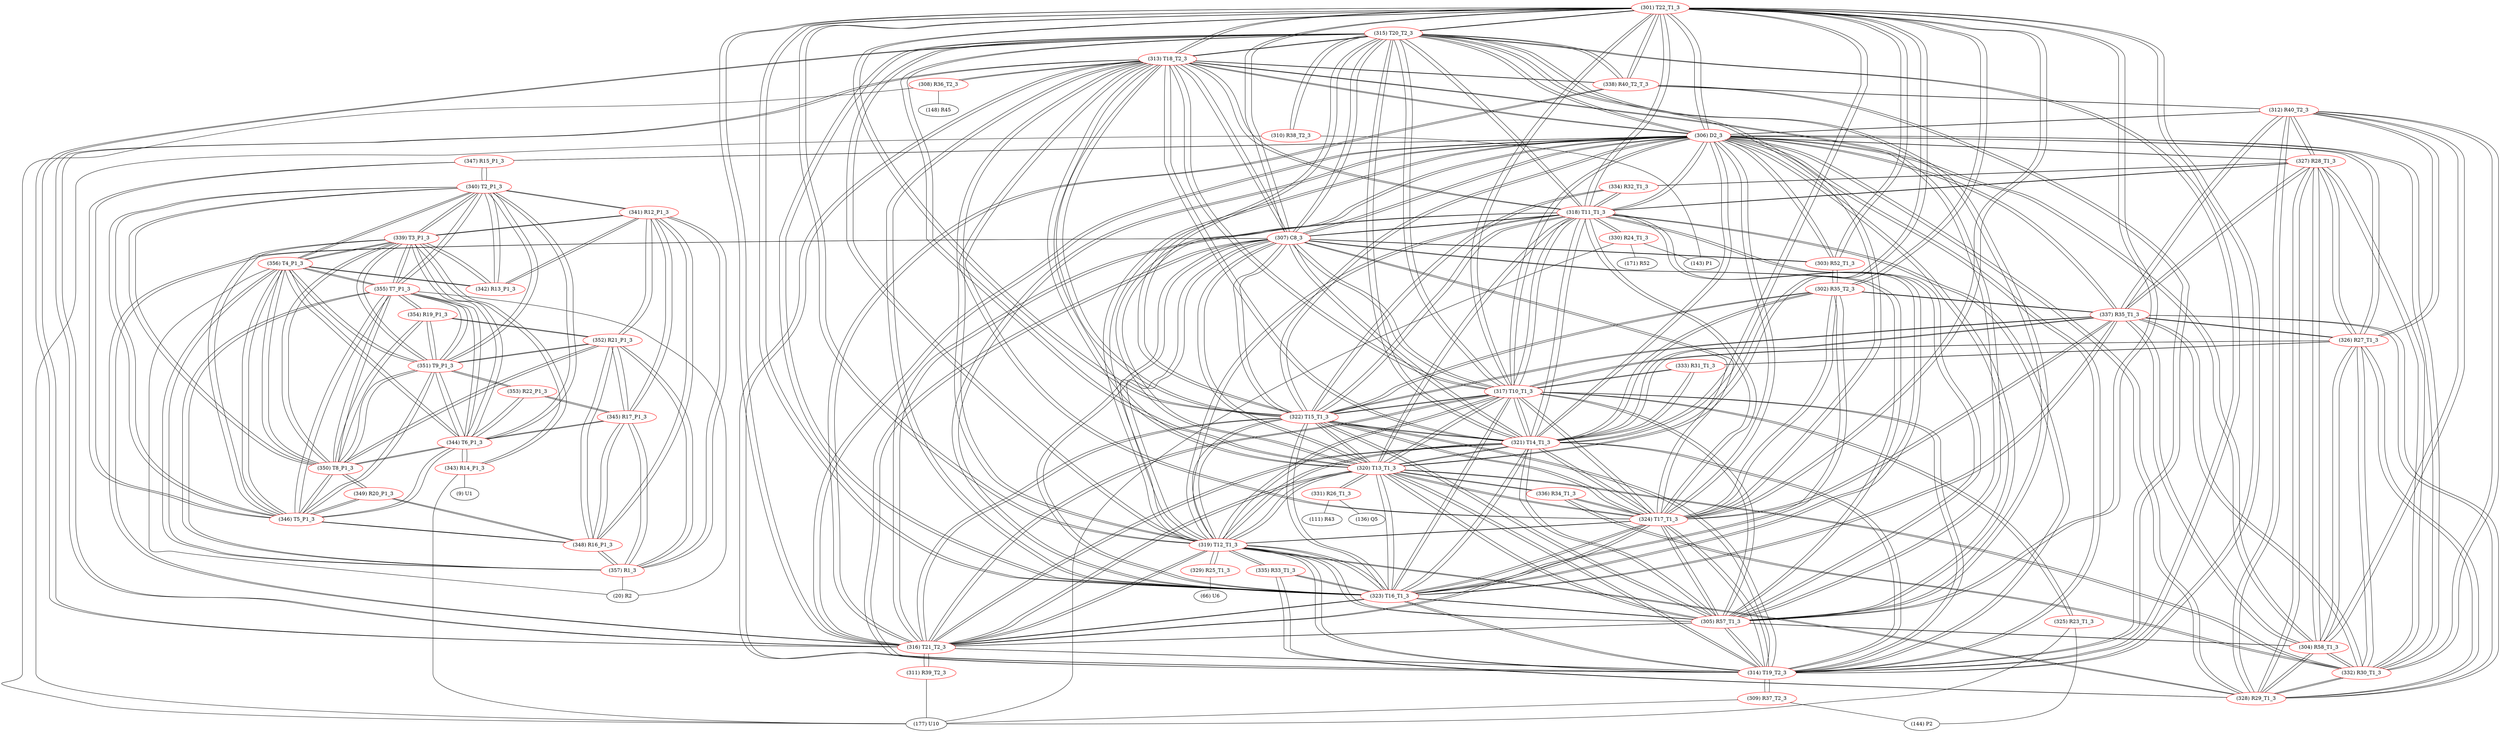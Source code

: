 graph {
	301 [label="(301) T22_T1_3" color=red]
	315 [label="(315) T20_T2_3"]
	313 [label="(313) T18_T2_3"]
	314 [label="(314) T19_T2_3"]
	316 [label="(316) T21_T2_3"]
	305 [label="(305) R57_T1_3"]
	306 [label="(306) D2_3"]
	318 [label="(318) T11_T1_3"]
	323 [label="(323) T16_T1_3"]
	324 [label="(324) T17_T1_3"]
	317 [label="(317) T10_T1_3"]
	319 [label="(319) T12_T1_3"]
	320 [label="(320) T13_T1_3"]
	321 [label="(321) T14_T1_3"]
	322 [label="(322) T15_T1_3"]
	307 [label="(307) C8_3"]
	338 [label="(338) R40_T2_T_3"]
	303 [label="(303) R52_T1_3"]
	302 [label="(302) R35_T2_3"]
	302 [label="(302) R35_T2_3" color=red]
	323 [label="(323) T16_T1_3"]
	322 [label="(322) T15_T1_3"]
	337 [label="(337) R35_T1_3"]
	321 [label="(321) T14_T1_3"]
	324 [label="(324) T17_T1_3"]
	303 [label="(303) R52_T1_3"]
	301 [label="(301) T22_T1_3"]
	303 [label="(303) R52_T1_3" color=red]
	306 [label="(306) D2_3"]
	307 [label="(307) C8_3"]
	302 [label="(302) R35_T2_3"]
	301 [label="(301) T22_T1_3"]
	304 [label="(304) R58_T1_3" color=red]
	305 [label="(305) R57_T1_3"]
	306 [label="(306) D2_3"]
	328 [label="(328) R29_T1_3"]
	337 [label="(337) R35_T1_3"]
	312 [label="(312) R40_T2_3"]
	332 [label="(332) R30_T1_3"]
	326 [label="(326) R27_T1_3"]
	327 [label="(327) R28_T1_3"]
	305 [label="(305) R57_T1_3" color=red]
	315 [label="(315) T20_T2_3"]
	313 [label="(313) T18_T2_3"]
	314 [label="(314) T19_T2_3"]
	316 [label="(316) T21_T2_3"]
	301 [label="(301) T22_T1_3"]
	306 [label="(306) D2_3"]
	318 [label="(318) T11_T1_3"]
	323 [label="(323) T16_T1_3"]
	324 [label="(324) T17_T1_3"]
	317 [label="(317) T10_T1_3"]
	319 [label="(319) T12_T1_3"]
	320 [label="(320) T13_T1_3"]
	321 [label="(321) T14_T1_3"]
	322 [label="(322) T15_T1_3"]
	307 [label="(307) C8_3"]
	304 [label="(304) R58_T1_3"]
	306 [label="(306) D2_3" color=red]
	315 [label="(315) T20_T2_3"]
	313 [label="(313) T18_T2_3"]
	314 [label="(314) T19_T2_3"]
	316 [label="(316) T21_T2_3"]
	305 [label="(305) R57_T1_3"]
	301 [label="(301) T22_T1_3"]
	318 [label="(318) T11_T1_3"]
	323 [label="(323) T16_T1_3"]
	324 [label="(324) T17_T1_3"]
	317 [label="(317) T10_T1_3"]
	319 [label="(319) T12_T1_3"]
	320 [label="(320) T13_T1_3"]
	321 [label="(321) T14_T1_3"]
	322 [label="(322) T15_T1_3"]
	307 [label="(307) C8_3"]
	303 [label="(303) R52_T1_3"]
	304 [label="(304) R58_T1_3"]
	328 [label="(328) R29_T1_3"]
	337 [label="(337) R35_T1_3"]
	312 [label="(312) R40_T2_3"]
	332 [label="(332) R30_T1_3"]
	326 [label="(326) R27_T1_3"]
	327 [label="(327) R28_T1_3"]
	347 [label="(347) R15_P1_3"]
	307 [label="(307) C8_3" color=red]
	315 [label="(315) T20_T2_3"]
	313 [label="(313) T18_T2_3"]
	314 [label="(314) T19_T2_3"]
	316 [label="(316) T21_T2_3"]
	305 [label="(305) R57_T1_3"]
	301 [label="(301) T22_T1_3"]
	306 [label="(306) D2_3"]
	318 [label="(318) T11_T1_3"]
	323 [label="(323) T16_T1_3"]
	324 [label="(324) T17_T1_3"]
	317 [label="(317) T10_T1_3"]
	319 [label="(319) T12_T1_3"]
	320 [label="(320) T13_T1_3"]
	321 [label="(321) T14_T1_3"]
	322 [label="(322) T15_T1_3"]
	303 [label="(303) R52_T1_3"]
	308 [label="(308) R36_T2_3" color=red]
	148 [label="(148) R45"]
	177 [label="(177) U10"]
	313 [label="(313) T18_T2_3"]
	309 [label="(309) R37_T2_3" color=red]
	144 [label="(144) P2"]
	177 [label="(177) U10"]
	314 [label="(314) T19_T2_3"]
	310 [label="(310) R38_T2_3" color=red]
	177 [label="(177) U10"]
	143 [label="(143) P1"]
	315 [label="(315) T20_T2_3"]
	311 [label="(311) R39_T2_3" color=red]
	177 [label="(177) U10"]
	316 [label="(316) T21_T2_3"]
	312 [label="(312) R40_T2_3" color=red]
	328 [label="(328) R29_T1_3"]
	337 [label="(337) R35_T1_3"]
	332 [label="(332) R30_T1_3"]
	306 [label="(306) D2_3"]
	304 [label="(304) R58_T1_3"]
	326 [label="(326) R27_T1_3"]
	327 [label="(327) R28_T1_3"]
	338 [label="(338) R40_T2_T_3"]
	313 [label="(313) T18_T2_3" color=red]
	315 [label="(315) T20_T2_3"]
	314 [label="(314) T19_T2_3"]
	316 [label="(316) T21_T2_3"]
	305 [label="(305) R57_T1_3"]
	301 [label="(301) T22_T1_3"]
	306 [label="(306) D2_3"]
	318 [label="(318) T11_T1_3"]
	323 [label="(323) T16_T1_3"]
	324 [label="(324) T17_T1_3"]
	317 [label="(317) T10_T1_3"]
	319 [label="(319) T12_T1_3"]
	320 [label="(320) T13_T1_3"]
	321 [label="(321) T14_T1_3"]
	322 [label="(322) T15_T1_3"]
	307 [label="(307) C8_3"]
	338 [label="(338) R40_T2_T_3"]
	308 [label="(308) R36_T2_3"]
	314 [label="(314) T19_T2_3" color=red]
	315 [label="(315) T20_T2_3"]
	313 [label="(313) T18_T2_3"]
	316 [label="(316) T21_T2_3"]
	305 [label="(305) R57_T1_3"]
	301 [label="(301) T22_T1_3"]
	306 [label="(306) D2_3"]
	318 [label="(318) T11_T1_3"]
	323 [label="(323) T16_T1_3"]
	324 [label="(324) T17_T1_3"]
	317 [label="(317) T10_T1_3"]
	319 [label="(319) T12_T1_3"]
	320 [label="(320) T13_T1_3"]
	321 [label="(321) T14_T1_3"]
	322 [label="(322) T15_T1_3"]
	307 [label="(307) C8_3"]
	338 [label="(338) R40_T2_T_3"]
	309 [label="(309) R37_T2_3"]
	315 [label="(315) T20_T2_3" color=red]
	313 [label="(313) T18_T2_3"]
	314 [label="(314) T19_T2_3"]
	316 [label="(316) T21_T2_3"]
	305 [label="(305) R57_T1_3"]
	301 [label="(301) T22_T1_3"]
	306 [label="(306) D2_3"]
	318 [label="(318) T11_T1_3"]
	323 [label="(323) T16_T1_3"]
	324 [label="(324) T17_T1_3"]
	317 [label="(317) T10_T1_3"]
	319 [label="(319) T12_T1_3"]
	320 [label="(320) T13_T1_3"]
	321 [label="(321) T14_T1_3"]
	322 [label="(322) T15_T1_3"]
	307 [label="(307) C8_3"]
	338 [label="(338) R40_T2_T_3"]
	310 [label="(310) R38_T2_3"]
	316 [label="(316) T21_T2_3" color=red]
	315 [label="(315) T20_T2_3"]
	313 [label="(313) T18_T2_3"]
	314 [label="(314) T19_T2_3"]
	305 [label="(305) R57_T1_3"]
	301 [label="(301) T22_T1_3"]
	306 [label="(306) D2_3"]
	318 [label="(318) T11_T1_3"]
	323 [label="(323) T16_T1_3"]
	324 [label="(324) T17_T1_3"]
	317 [label="(317) T10_T1_3"]
	319 [label="(319) T12_T1_3"]
	320 [label="(320) T13_T1_3"]
	321 [label="(321) T14_T1_3"]
	322 [label="(322) T15_T1_3"]
	307 [label="(307) C8_3"]
	338 [label="(338) R40_T2_T_3"]
	311 [label="(311) R39_T2_3"]
	317 [label="(317) T10_T1_3" color=red]
	315 [label="(315) T20_T2_3"]
	313 [label="(313) T18_T2_3"]
	314 [label="(314) T19_T2_3"]
	316 [label="(316) T21_T2_3"]
	305 [label="(305) R57_T1_3"]
	301 [label="(301) T22_T1_3"]
	306 [label="(306) D2_3"]
	318 [label="(318) T11_T1_3"]
	323 [label="(323) T16_T1_3"]
	324 [label="(324) T17_T1_3"]
	319 [label="(319) T12_T1_3"]
	320 [label="(320) T13_T1_3"]
	321 [label="(321) T14_T1_3"]
	322 [label="(322) T15_T1_3"]
	307 [label="(307) C8_3"]
	325 [label="(325) R23_T1_3"]
	333 [label="(333) R31_T1_3"]
	326 [label="(326) R27_T1_3"]
	318 [label="(318) T11_T1_3" color=red]
	315 [label="(315) T20_T2_3"]
	313 [label="(313) T18_T2_3"]
	314 [label="(314) T19_T2_3"]
	316 [label="(316) T21_T2_3"]
	305 [label="(305) R57_T1_3"]
	301 [label="(301) T22_T1_3"]
	306 [label="(306) D2_3"]
	323 [label="(323) T16_T1_3"]
	324 [label="(324) T17_T1_3"]
	317 [label="(317) T10_T1_3"]
	319 [label="(319) T12_T1_3"]
	320 [label="(320) T13_T1_3"]
	321 [label="(321) T14_T1_3"]
	322 [label="(322) T15_T1_3"]
	307 [label="(307) C8_3"]
	330 [label="(330) R24_T1_3"]
	334 [label="(334) R32_T1_3"]
	327 [label="(327) R28_T1_3"]
	319 [label="(319) T12_T1_3" color=red]
	315 [label="(315) T20_T2_3"]
	313 [label="(313) T18_T2_3"]
	314 [label="(314) T19_T2_3"]
	316 [label="(316) T21_T2_3"]
	305 [label="(305) R57_T1_3"]
	301 [label="(301) T22_T1_3"]
	306 [label="(306) D2_3"]
	318 [label="(318) T11_T1_3"]
	323 [label="(323) T16_T1_3"]
	324 [label="(324) T17_T1_3"]
	317 [label="(317) T10_T1_3"]
	320 [label="(320) T13_T1_3"]
	321 [label="(321) T14_T1_3"]
	322 [label="(322) T15_T1_3"]
	307 [label="(307) C8_3"]
	335 [label="(335) R33_T1_3"]
	328 [label="(328) R29_T1_3"]
	329 [label="(329) R25_T1_3"]
	320 [label="(320) T13_T1_3" color=red]
	315 [label="(315) T20_T2_3"]
	313 [label="(313) T18_T2_3"]
	314 [label="(314) T19_T2_3"]
	316 [label="(316) T21_T2_3"]
	305 [label="(305) R57_T1_3"]
	301 [label="(301) T22_T1_3"]
	306 [label="(306) D2_3"]
	318 [label="(318) T11_T1_3"]
	323 [label="(323) T16_T1_3"]
	324 [label="(324) T17_T1_3"]
	317 [label="(317) T10_T1_3"]
	319 [label="(319) T12_T1_3"]
	321 [label="(321) T14_T1_3"]
	322 [label="(322) T15_T1_3"]
	307 [label="(307) C8_3"]
	332 [label="(332) R30_T1_3"]
	336 [label="(336) R34_T1_3"]
	331 [label="(331) R26_T1_3"]
	321 [label="(321) T14_T1_3" color=red]
	315 [label="(315) T20_T2_3"]
	313 [label="(313) T18_T2_3"]
	314 [label="(314) T19_T2_3"]
	316 [label="(316) T21_T2_3"]
	305 [label="(305) R57_T1_3"]
	301 [label="(301) T22_T1_3"]
	306 [label="(306) D2_3"]
	318 [label="(318) T11_T1_3"]
	323 [label="(323) T16_T1_3"]
	324 [label="(324) T17_T1_3"]
	317 [label="(317) T10_T1_3"]
	319 [label="(319) T12_T1_3"]
	320 [label="(320) T13_T1_3"]
	322 [label="(322) T15_T1_3"]
	307 [label="(307) C8_3"]
	337 [label="(337) R35_T1_3"]
	302 [label="(302) R35_T2_3"]
	333 [label="(333) R31_T1_3"]
	322 [label="(322) T15_T1_3" color=red]
	315 [label="(315) T20_T2_3"]
	313 [label="(313) T18_T2_3"]
	314 [label="(314) T19_T2_3"]
	316 [label="(316) T21_T2_3"]
	305 [label="(305) R57_T1_3"]
	301 [label="(301) T22_T1_3"]
	306 [label="(306) D2_3"]
	318 [label="(318) T11_T1_3"]
	323 [label="(323) T16_T1_3"]
	324 [label="(324) T17_T1_3"]
	317 [label="(317) T10_T1_3"]
	319 [label="(319) T12_T1_3"]
	320 [label="(320) T13_T1_3"]
	321 [label="(321) T14_T1_3"]
	307 [label="(307) C8_3"]
	337 [label="(337) R35_T1_3"]
	302 [label="(302) R35_T2_3"]
	334 [label="(334) R32_T1_3"]
	323 [label="(323) T16_T1_3" color=red]
	315 [label="(315) T20_T2_3"]
	313 [label="(313) T18_T2_3"]
	314 [label="(314) T19_T2_3"]
	316 [label="(316) T21_T2_3"]
	305 [label="(305) R57_T1_3"]
	301 [label="(301) T22_T1_3"]
	306 [label="(306) D2_3"]
	318 [label="(318) T11_T1_3"]
	324 [label="(324) T17_T1_3"]
	317 [label="(317) T10_T1_3"]
	319 [label="(319) T12_T1_3"]
	320 [label="(320) T13_T1_3"]
	321 [label="(321) T14_T1_3"]
	322 [label="(322) T15_T1_3"]
	307 [label="(307) C8_3"]
	337 [label="(337) R35_T1_3"]
	302 [label="(302) R35_T2_3"]
	335 [label="(335) R33_T1_3"]
	324 [label="(324) T17_T1_3" color=red]
	315 [label="(315) T20_T2_3"]
	313 [label="(313) T18_T2_3"]
	314 [label="(314) T19_T2_3"]
	316 [label="(316) T21_T2_3"]
	305 [label="(305) R57_T1_3"]
	301 [label="(301) T22_T1_3"]
	306 [label="(306) D2_3"]
	318 [label="(318) T11_T1_3"]
	323 [label="(323) T16_T1_3"]
	317 [label="(317) T10_T1_3"]
	319 [label="(319) T12_T1_3"]
	320 [label="(320) T13_T1_3"]
	321 [label="(321) T14_T1_3"]
	322 [label="(322) T15_T1_3"]
	307 [label="(307) C8_3"]
	337 [label="(337) R35_T1_3"]
	302 [label="(302) R35_T2_3"]
	336 [label="(336) R34_T1_3"]
	325 [label="(325) R23_T1_3" color=red]
	177 [label="(177) U10"]
	144 [label="(144) P2"]
	317 [label="(317) T10_T1_3"]
	326 [label="(326) R27_T1_3" color=red]
	328 [label="(328) R29_T1_3"]
	337 [label="(337) R35_T1_3"]
	312 [label="(312) R40_T2_3"]
	332 [label="(332) R30_T1_3"]
	306 [label="(306) D2_3"]
	304 [label="(304) R58_T1_3"]
	327 [label="(327) R28_T1_3"]
	317 [label="(317) T10_T1_3"]
	333 [label="(333) R31_T1_3"]
	327 [label="(327) R28_T1_3" color=red]
	328 [label="(328) R29_T1_3"]
	337 [label="(337) R35_T1_3"]
	312 [label="(312) R40_T2_3"]
	332 [label="(332) R30_T1_3"]
	306 [label="(306) D2_3"]
	304 [label="(304) R58_T1_3"]
	326 [label="(326) R27_T1_3"]
	334 [label="(334) R32_T1_3"]
	318 [label="(318) T11_T1_3"]
	328 [label="(328) R29_T1_3" color=red]
	337 [label="(337) R35_T1_3"]
	312 [label="(312) R40_T2_3"]
	332 [label="(332) R30_T1_3"]
	306 [label="(306) D2_3"]
	304 [label="(304) R58_T1_3"]
	326 [label="(326) R27_T1_3"]
	327 [label="(327) R28_T1_3"]
	335 [label="(335) R33_T1_3"]
	319 [label="(319) T12_T1_3"]
	329 [label="(329) R25_T1_3" color=red]
	66 [label="(66) U6"]
	319 [label="(319) T12_T1_3"]
	330 [label="(330) R24_T1_3" color=red]
	177 [label="(177) U10"]
	143 [label="(143) P1"]
	171 [label="(171) R52"]
	318 [label="(318) T11_T1_3"]
	331 [label="(331) R26_T1_3" color=red]
	111 [label="(111) R43"]
	136 [label="(136) Q5"]
	320 [label="(320) T13_T1_3"]
	332 [label="(332) R30_T1_3" color=red]
	328 [label="(328) R29_T1_3"]
	337 [label="(337) R35_T1_3"]
	312 [label="(312) R40_T2_3"]
	306 [label="(306) D2_3"]
	304 [label="(304) R58_T1_3"]
	326 [label="(326) R27_T1_3"]
	327 [label="(327) R28_T1_3"]
	336 [label="(336) R34_T1_3"]
	320 [label="(320) T13_T1_3"]
	333 [label="(333) R31_T1_3" color=red]
	317 [label="(317) T10_T1_3"]
	326 [label="(326) R27_T1_3"]
	321 [label="(321) T14_T1_3"]
	334 [label="(334) R32_T1_3" color=red]
	322 [label="(322) T15_T1_3"]
	327 [label="(327) R28_T1_3"]
	318 [label="(318) T11_T1_3"]
	335 [label="(335) R33_T1_3" color=red]
	323 [label="(323) T16_T1_3"]
	328 [label="(328) R29_T1_3"]
	319 [label="(319) T12_T1_3"]
	336 [label="(336) R34_T1_3" color=red]
	324 [label="(324) T17_T1_3"]
	332 [label="(332) R30_T1_3"]
	320 [label="(320) T13_T1_3"]
	337 [label="(337) R35_T1_3" color=red]
	328 [label="(328) R29_T1_3"]
	312 [label="(312) R40_T2_3"]
	332 [label="(332) R30_T1_3"]
	306 [label="(306) D2_3"]
	304 [label="(304) R58_T1_3"]
	326 [label="(326) R27_T1_3"]
	327 [label="(327) R28_T1_3"]
	323 [label="(323) T16_T1_3"]
	322 [label="(322) T15_T1_3"]
	321 [label="(321) T14_T1_3"]
	324 [label="(324) T17_T1_3"]
	302 [label="(302) R35_T2_3"]
	338 [label="(338) R40_T2_T_3" color=red]
	301 [label="(301) T22_T1_3"]
	314 [label="(314) T19_T2_3"]
	313 [label="(313) T18_T2_3"]
	316 [label="(316) T21_T2_3"]
	315 [label="(315) T20_T2_3"]
	312 [label="(312) R40_T2_3"]
	339 [label="(339) T3_P1_3" color=red]
	356 [label="(356) T4_P1_3"]
	355 [label="(355) T7_P1_3"]
	346 [label="(346) T5_P1_3"]
	351 [label="(351) T9_P1_3"]
	350 [label="(350) T8_P1_3"]
	344 [label="(344) T6_P1_3"]
	340 [label="(340) T2_P1_3"]
	343 [label="(343) R14_P1_3"]
	342 [label="(342) R13_P1_3"]
	341 [label="(341) R12_P1_3"]
	340 [label="(340) T2_P1_3" color=red]
	339 [label="(339) T3_P1_3"]
	356 [label="(356) T4_P1_3"]
	355 [label="(355) T7_P1_3"]
	346 [label="(346) T5_P1_3"]
	351 [label="(351) T9_P1_3"]
	350 [label="(350) T8_P1_3"]
	344 [label="(344) T6_P1_3"]
	342 [label="(342) R13_P1_3"]
	341 [label="(341) R12_P1_3"]
	347 [label="(347) R15_P1_3"]
	341 [label="(341) R12_P1_3" color=red]
	352 [label="(352) R21_P1_3"]
	348 [label="(348) R16_P1_3"]
	345 [label="(345) R17_P1_3"]
	357 [label="(357) R1_3"]
	342 [label="(342) R13_P1_3"]
	339 [label="(339) T3_P1_3"]
	340 [label="(340) T2_P1_3"]
	342 [label="(342) R13_P1_3" color=red]
	356 [label="(356) T4_P1_3"]
	339 [label="(339) T3_P1_3"]
	341 [label="(341) R12_P1_3"]
	340 [label="(340) T2_P1_3"]
	343 [label="(343) R14_P1_3" color=red]
	9 [label="(9) U1"]
	177 [label="(177) U10"]
	339 [label="(339) T3_P1_3"]
	344 [label="(344) T6_P1_3"]
	344 [label="(344) T6_P1_3" color=red]
	339 [label="(339) T3_P1_3"]
	356 [label="(356) T4_P1_3"]
	355 [label="(355) T7_P1_3"]
	346 [label="(346) T5_P1_3"]
	351 [label="(351) T9_P1_3"]
	350 [label="(350) T8_P1_3"]
	340 [label="(340) T2_P1_3"]
	343 [label="(343) R14_P1_3"]
	353 [label="(353) R22_P1_3"]
	345 [label="(345) R17_P1_3"]
	345 [label="(345) R17_P1_3" color=red]
	352 [label="(352) R21_P1_3"]
	348 [label="(348) R16_P1_3"]
	341 [label="(341) R12_P1_3"]
	357 [label="(357) R1_3"]
	353 [label="(353) R22_P1_3"]
	344 [label="(344) T6_P1_3"]
	346 [label="(346) T5_P1_3" color=red]
	339 [label="(339) T3_P1_3"]
	356 [label="(356) T4_P1_3"]
	355 [label="(355) T7_P1_3"]
	351 [label="(351) T9_P1_3"]
	350 [label="(350) T8_P1_3"]
	344 [label="(344) T6_P1_3"]
	340 [label="(340) T2_P1_3"]
	347 [label="(347) R15_P1_3"]
	348 [label="(348) R16_P1_3"]
	349 [label="(349) R20_P1_3"]
	347 [label="(347) R15_P1_3" color=red]
	306 [label="(306) D2_3"]
	340 [label="(340) T2_P1_3"]
	346 [label="(346) T5_P1_3"]
	348 [label="(348) R16_P1_3" color=red]
	352 [label="(352) R21_P1_3"]
	341 [label="(341) R12_P1_3"]
	345 [label="(345) R17_P1_3"]
	357 [label="(357) R1_3"]
	346 [label="(346) T5_P1_3"]
	349 [label="(349) R20_P1_3"]
	349 [label="(349) R20_P1_3" color=red]
	350 [label="(350) T8_P1_3"]
	348 [label="(348) R16_P1_3"]
	346 [label="(346) T5_P1_3"]
	350 [label="(350) T8_P1_3" color=red]
	339 [label="(339) T3_P1_3"]
	356 [label="(356) T4_P1_3"]
	355 [label="(355) T7_P1_3"]
	346 [label="(346) T5_P1_3"]
	351 [label="(351) T9_P1_3"]
	344 [label="(344) T6_P1_3"]
	340 [label="(340) T2_P1_3"]
	352 [label="(352) R21_P1_3"]
	354 [label="(354) R19_P1_3"]
	349 [label="(349) R20_P1_3"]
	351 [label="(351) T9_P1_3" color=red]
	353 [label="(353) R22_P1_3"]
	339 [label="(339) T3_P1_3"]
	356 [label="(356) T4_P1_3"]
	355 [label="(355) T7_P1_3"]
	346 [label="(346) T5_P1_3"]
	350 [label="(350) T8_P1_3"]
	344 [label="(344) T6_P1_3"]
	340 [label="(340) T2_P1_3"]
	352 [label="(352) R21_P1_3"]
	354 [label="(354) R19_P1_3"]
	352 [label="(352) R21_P1_3" color=red]
	348 [label="(348) R16_P1_3"]
	341 [label="(341) R12_P1_3"]
	345 [label="(345) R17_P1_3"]
	357 [label="(357) R1_3"]
	351 [label="(351) T9_P1_3"]
	350 [label="(350) T8_P1_3"]
	354 [label="(354) R19_P1_3"]
	353 [label="(353) R22_P1_3" color=red]
	351 [label="(351) T9_P1_3"]
	344 [label="(344) T6_P1_3"]
	345 [label="(345) R17_P1_3"]
	354 [label="(354) R19_P1_3" color=red]
	351 [label="(351) T9_P1_3"]
	352 [label="(352) R21_P1_3"]
	350 [label="(350) T8_P1_3"]
	355 [label="(355) T7_P1_3"]
	355 [label="(355) T7_P1_3" color=red]
	339 [label="(339) T3_P1_3"]
	356 [label="(356) T4_P1_3"]
	346 [label="(346) T5_P1_3"]
	351 [label="(351) T9_P1_3"]
	350 [label="(350) T8_P1_3"]
	344 [label="(344) T6_P1_3"]
	340 [label="(340) T2_P1_3"]
	357 [label="(357) R1_3"]
	20 [label="(20) R2"]
	354 [label="(354) R19_P1_3"]
	356 [label="(356) T4_P1_3" color=red]
	339 [label="(339) T3_P1_3"]
	355 [label="(355) T7_P1_3"]
	346 [label="(346) T5_P1_3"]
	351 [label="(351) T9_P1_3"]
	350 [label="(350) T8_P1_3"]
	344 [label="(344) T6_P1_3"]
	340 [label="(340) T2_P1_3"]
	342 [label="(342) R13_P1_3"]
	357 [label="(357) R1_3"]
	20 [label="(20) R2"]
	357 [label="(357) R1_3" color=red]
	356 [label="(356) T4_P1_3"]
	355 [label="(355) T7_P1_3"]
	20 [label="(20) R2"]
	352 [label="(352) R21_P1_3"]
	348 [label="(348) R16_P1_3"]
	341 [label="(341) R12_P1_3"]
	345 [label="(345) R17_P1_3"]
	301 -- 315
	301 -- 313
	301 -- 314
	301 -- 316
	301 -- 305
	301 -- 306
	301 -- 318
	301 -- 323
	301 -- 324
	301 -- 317
	301 -- 319
	301 -- 320
	301 -- 321
	301 -- 322
	301 -- 307
	301 -- 338
	301 -- 303
	301 -- 302
	302 -- 323
	302 -- 322
	302 -- 337
	302 -- 321
	302 -- 324
	302 -- 303
	302 -- 301
	303 -- 306
	303 -- 307
	303 -- 302
	303 -- 301
	304 -- 305
	304 -- 306
	304 -- 328
	304 -- 337
	304 -- 312
	304 -- 332
	304 -- 326
	304 -- 327
	305 -- 315
	305 -- 313
	305 -- 314
	305 -- 316
	305 -- 301
	305 -- 306
	305 -- 318
	305 -- 323
	305 -- 324
	305 -- 317
	305 -- 319
	305 -- 320
	305 -- 321
	305 -- 322
	305 -- 307
	305 -- 304
	306 -- 315
	306 -- 313
	306 -- 314
	306 -- 316
	306 -- 305
	306 -- 301
	306 -- 318
	306 -- 323
	306 -- 324
	306 -- 317
	306 -- 319
	306 -- 320
	306 -- 321
	306 -- 322
	306 -- 307
	306 -- 303
	306 -- 304
	306 -- 328
	306 -- 337
	306 -- 312
	306 -- 332
	306 -- 326
	306 -- 327
	306 -- 347
	307 -- 315
	307 -- 313
	307 -- 314
	307 -- 316
	307 -- 305
	307 -- 301
	307 -- 306
	307 -- 318
	307 -- 323
	307 -- 324
	307 -- 317
	307 -- 319
	307 -- 320
	307 -- 321
	307 -- 322
	307 -- 303
	308 -- 148
	308 -- 177
	308 -- 313
	309 -- 144
	309 -- 177
	309 -- 314
	310 -- 177
	310 -- 143
	310 -- 315
	311 -- 177
	311 -- 316
	312 -- 328
	312 -- 337
	312 -- 332
	312 -- 306
	312 -- 304
	312 -- 326
	312 -- 327
	312 -- 338
	313 -- 315
	313 -- 314
	313 -- 316
	313 -- 305
	313 -- 301
	313 -- 306
	313 -- 318
	313 -- 323
	313 -- 324
	313 -- 317
	313 -- 319
	313 -- 320
	313 -- 321
	313 -- 322
	313 -- 307
	313 -- 338
	313 -- 308
	314 -- 315
	314 -- 313
	314 -- 316
	314 -- 305
	314 -- 301
	314 -- 306
	314 -- 318
	314 -- 323
	314 -- 324
	314 -- 317
	314 -- 319
	314 -- 320
	314 -- 321
	314 -- 322
	314 -- 307
	314 -- 338
	314 -- 309
	315 -- 313
	315 -- 314
	315 -- 316
	315 -- 305
	315 -- 301
	315 -- 306
	315 -- 318
	315 -- 323
	315 -- 324
	315 -- 317
	315 -- 319
	315 -- 320
	315 -- 321
	315 -- 322
	315 -- 307
	315 -- 338
	315 -- 310
	316 -- 315
	316 -- 313
	316 -- 314
	316 -- 305
	316 -- 301
	316 -- 306
	316 -- 318
	316 -- 323
	316 -- 324
	316 -- 317
	316 -- 319
	316 -- 320
	316 -- 321
	316 -- 322
	316 -- 307
	316 -- 338
	316 -- 311
	317 -- 315
	317 -- 313
	317 -- 314
	317 -- 316
	317 -- 305
	317 -- 301
	317 -- 306
	317 -- 318
	317 -- 323
	317 -- 324
	317 -- 319
	317 -- 320
	317 -- 321
	317 -- 322
	317 -- 307
	317 -- 325
	317 -- 333
	317 -- 326
	318 -- 315
	318 -- 313
	318 -- 314
	318 -- 316
	318 -- 305
	318 -- 301
	318 -- 306
	318 -- 323
	318 -- 324
	318 -- 317
	318 -- 319
	318 -- 320
	318 -- 321
	318 -- 322
	318 -- 307
	318 -- 330
	318 -- 334
	318 -- 327
	319 -- 315
	319 -- 313
	319 -- 314
	319 -- 316
	319 -- 305
	319 -- 301
	319 -- 306
	319 -- 318
	319 -- 323
	319 -- 324
	319 -- 317
	319 -- 320
	319 -- 321
	319 -- 322
	319 -- 307
	319 -- 335
	319 -- 328
	319 -- 329
	320 -- 315
	320 -- 313
	320 -- 314
	320 -- 316
	320 -- 305
	320 -- 301
	320 -- 306
	320 -- 318
	320 -- 323
	320 -- 324
	320 -- 317
	320 -- 319
	320 -- 321
	320 -- 322
	320 -- 307
	320 -- 332
	320 -- 336
	320 -- 331
	321 -- 315
	321 -- 313
	321 -- 314
	321 -- 316
	321 -- 305
	321 -- 301
	321 -- 306
	321 -- 318
	321 -- 323
	321 -- 324
	321 -- 317
	321 -- 319
	321 -- 320
	321 -- 322
	321 -- 307
	321 -- 337
	321 -- 302
	321 -- 333
	322 -- 315
	322 -- 313
	322 -- 314
	322 -- 316
	322 -- 305
	322 -- 301
	322 -- 306
	322 -- 318
	322 -- 323
	322 -- 324
	322 -- 317
	322 -- 319
	322 -- 320
	322 -- 321
	322 -- 307
	322 -- 337
	322 -- 302
	322 -- 334
	323 -- 315
	323 -- 313
	323 -- 314
	323 -- 316
	323 -- 305
	323 -- 301
	323 -- 306
	323 -- 318
	323 -- 324
	323 -- 317
	323 -- 319
	323 -- 320
	323 -- 321
	323 -- 322
	323 -- 307
	323 -- 337
	323 -- 302
	323 -- 335
	324 -- 315
	324 -- 313
	324 -- 314
	324 -- 316
	324 -- 305
	324 -- 301
	324 -- 306
	324 -- 318
	324 -- 323
	324 -- 317
	324 -- 319
	324 -- 320
	324 -- 321
	324 -- 322
	324 -- 307
	324 -- 337
	324 -- 302
	324 -- 336
	325 -- 177
	325 -- 144
	325 -- 317
	326 -- 328
	326 -- 337
	326 -- 312
	326 -- 332
	326 -- 306
	326 -- 304
	326 -- 327
	326 -- 317
	326 -- 333
	327 -- 328
	327 -- 337
	327 -- 312
	327 -- 332
	327 -- 306
	327 -- 304
	327 -- 326
	327 -- 334
	327 -- 318
	328 -- 337
	328 -- 312
	328 -- 332
	328 -- 306
	328 -- 304
	328 -- 326
	328 -- 327
	328 -- 335
	328 -- 319
	329 -- 66
	329 -- 319
	330 -- 177
	330 -- 143
	330 -- 171
	330 -- 318
	331 -- 111
	331 -- 136
	331 -- 320
	332 -- 328
	332 -- 337
	332 -- 312
	332 -- 306
	332 -- 304
	332 -- 326
	332 -- 327
	332 -- 336
	332 -- 320
	333 -- 317
	333 -- 326
	333 -- 321
	334 -- 322
	334 -- 327
	334 -- 318
	335 -- 323
	335 -- 328
	335 -- 319
	336 -- 324
	336 -- 332
	336 -- 320
	337 -- 328
	337 -- 312
	337 -- 332
	337 -- 306
	337 -- 304
	337 -- 326
	337 -- 327
	337 -- 323
	337 -- 322
	337 -- 321
	337 -- 324
	337 -- 302
	338 -- 301
	338 -- 314
	338 -- 313
	338 -- 316
	338 -- 315
	338 -- 312
	339 -- 356
	339 -- 355
	339 -- 346
	339 -- 351
	339 -- 350
	339 -- 344
	339 -- 340
	339 -- 343
	339 -- 342
	339 -- 341
	340 -- 339
	340 -- 356
	340 -- 355
	340 -- 346
	340 -- 351
	340 -- 350
	340 -- 344
	340 -- 342
	340 -- 341
	340 -- 347
	341 -- 352
	341 -- 348
	341 -- 345
	341 -- 357
	341 -- 342
	341 -- 339
	341 -- 340
	342 -- 356
	342 -- 339
	342 -- 341
	342 -- 340
	343 -- 9
	343 -- 177
	343 -- 339
	343 -- 344
	344 -- 339
	344 -- 356
	344 -- 355
	344 -- 346
	344 -- 351
	344 -- 350
	344 -- 340
	344 -- 343
	344 -- 353
	344 -- 345
	345 -- 352
	345 -- 348
	345 -- 341
	345 -- 357
	345 -- 353
	345 -- 344
	346 -- 339
	346 -- 356
	346 -- 355
	346 -- 351
	346 -- 350
	346 -- 344
	346 -- 340
	346 -- 347
	346 -- 348
	346 -- 349
	347 -- 306
	347 -- 340
	347 -- 346
	348 -- 352
	348 -- 341
	348 -- 345
	348 -- 357
	348 -- 346
	348 -- 349
	349 -- 350
	349 -- 348
	349 -- 346
	350 -- 339
	350 -- 356
	350 -- 355
	350 -- 346
	350 -- 351
	350 -- 344
	350 -- 340
	350 -- 352
	350 -- 354
	350 -- 349
	351 -- 353
	351 -- 339
	351 -- 356
	351 -- 355
	351 -- 346
	351 -- 350
	351 -- 344
	351 -- 340
	351 -- 352
	351 -- 354
	352 -- 348
	352 -- 341
	352 -- 345
	352 -- 357
	352 -- 351
	352 -- 350
	352 -- 354
	353 -- 351
	353 -- 344
	353 -- 345
	354 -- 351
	354 -- 352
	354 -- 350
	354 -- 355
	355 -- 339
	355 -- 356
	355 -- 346
	355 -- 351
	355 -- 350
	355 -- 344
	355 -- 340
	355 -- 357
	355 -- 20
	355 -- 354
	356 -- 339
	356 -- 355
	356 -- 346
	356 -- 351
	356 -- 350
	356 -- 344
	356 -- 340
	356 -- 342
	356 -- 357
	356 -- 20
	357 -- 356
	357 -- 355
	357 -- 20
	357 -- 352
	357 -- 348
	357 -- 341
	357 -- 345
}
